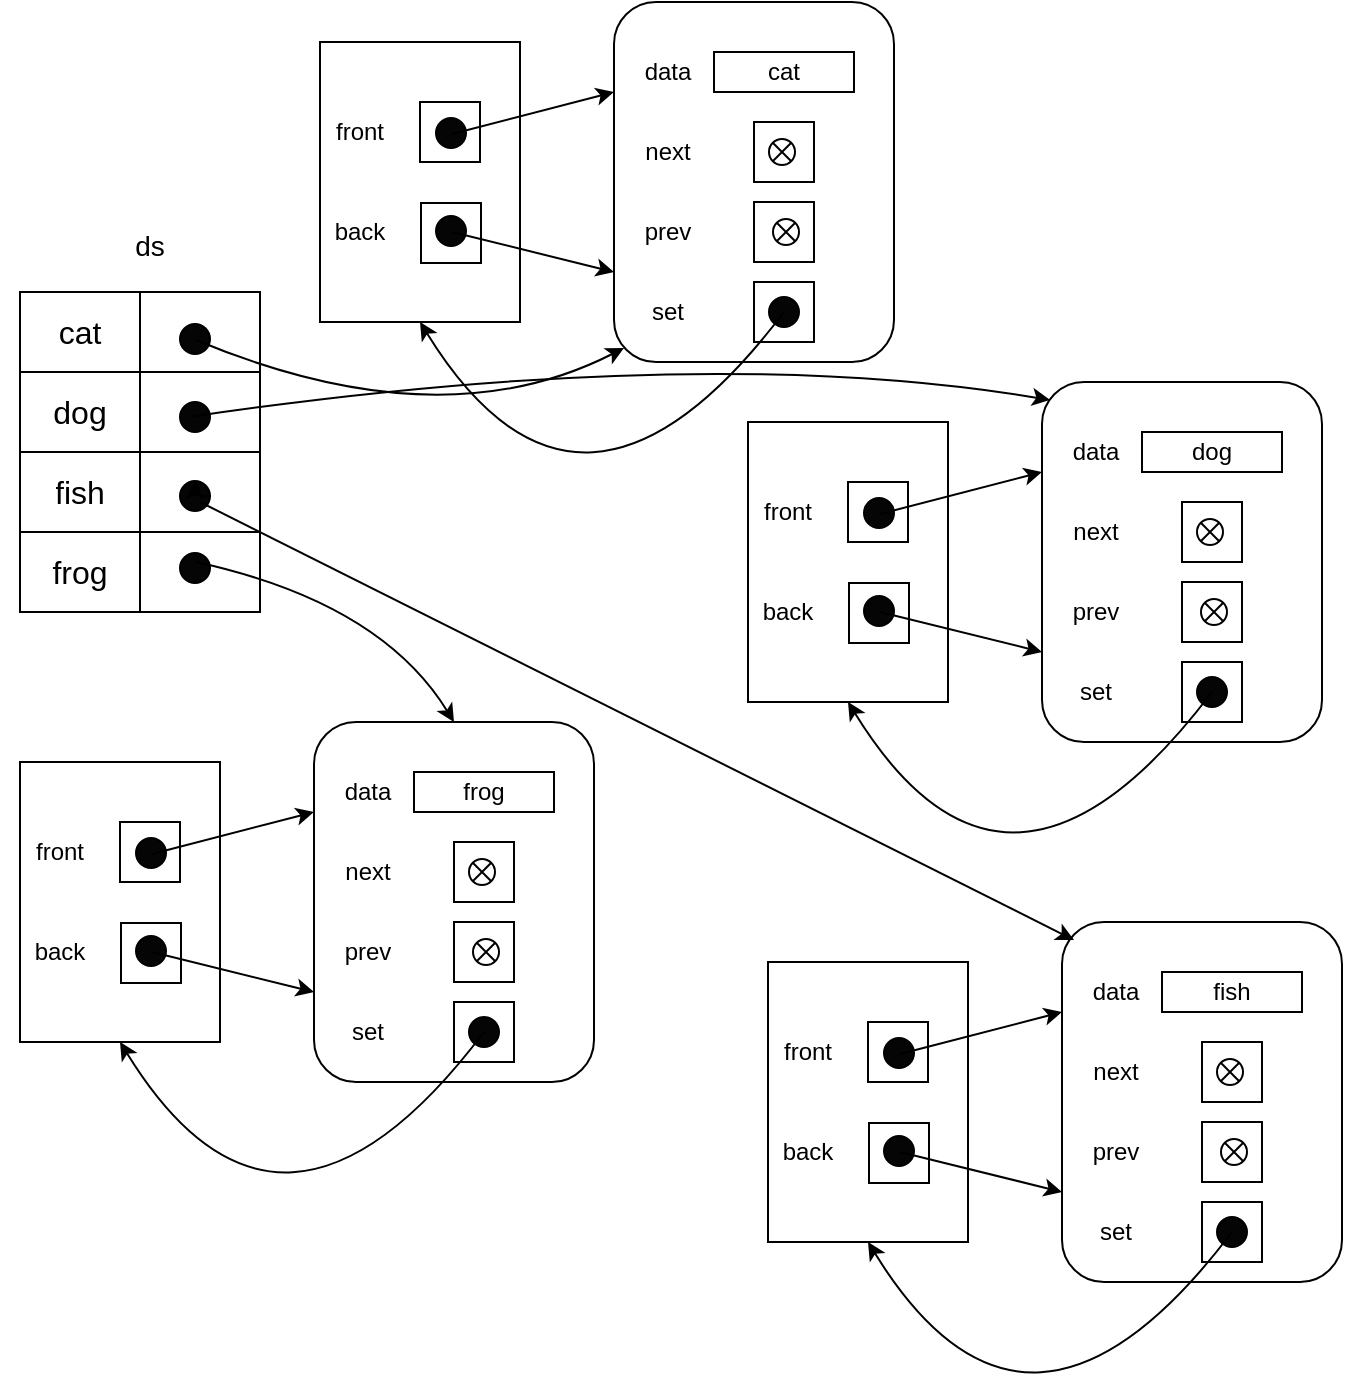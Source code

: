 <mxfile version="20.8.19" type="github">
  <diagram name="第 1 页" id="GiBOQHFT7XzUcaniyEGX">
    <mxGraphModel dx="1050" dy="566" grid="1" gridSize="10" guides="1" tooltips="1" connect="1" arrows="1" fold="1" page="1" pageScale="1" pageWidth="827" pageHeight="1169" math="0" shadow="0">
      <root>
        <mxCell id="0" />
        <mxCell id="1" parent="0" />
        <mxCell id="z5tMKnNC0yyqLdrw48rh-1" value="" style="shape=table;startSize=0;container=1;collapsible=0;childLayout=tableLayout;fontSize=16;" parent="1" vertex="1">
          <mxGeometry x="120" y="165" width="120" height="160" as="geometry" />
        </mxCell>
        <mxCell id="z5tMKnNC0yyqLdrw48rh-2" value="" style="shape=tableRow;horizontal=0;startSize=0;swimlaneHead=0;swimlaneBody=0;strokeColor=inherit;top=0;left=0;bottom=0;right=0;collapsible=0;dropTarget=0;fillColor=none;points=[[0,0.5],[1,0.5]];portConstraint=eastwest;fontSize=16;" parent="z5tMKnNC0yyqLdrw48rh-1" vertex="1">
          <mxGeometry width="120" height="40" as="geometry" />
        </mxCell>
        <mxCell id="z5tMKnNC0yyqLdrw48rh-3" value="cat" style="shape=partialRectangle;html=1;whiteSpace=wrap;connectable=0;strokeColor=inherit;overflow=hidden;fillColor=none;top=0;left=0;bottom=0;right=0;pointerEvents=1;fontSize=16;" parent="z5tMKnNC0yyqLdrw48rh-2" vertex="1">
          <mxGeometry width="60" height="40" as="geometry">
            <mxRectangle width="60" height="40" as="alternateBounds" />
          </mxGeometry>
        </mxCell>
        <mxCell id="z5tMKnNC0yyqLdrw48rh-4" value="" style="shape=partialRectangle;html=1;whiteSpace=wrap;connectable=0;strokeColor=inherit;overflow=hidden;fillColor=none;top=0;left=0;bottom=0;right=0;pointerEvents=1;fontSize=16;" parent="z5tMKnNC0yyqLdrw48rh-2" vertex="1">
          <mxGeometry x="60" width="60" height="40" as="geometry">
            <mxRectangle width="60" height="40" as="alternateBounds" />
          </mxGeometry>
        </mxCell>
        <mxCell id="z5tMKnNC0yyqLdrw48rh-6" value="" style="shape=tableRow;horizontal=0;startSize=0;swimlaneHead=0;swimlaneBody=0;strokeColor=inherit;top=0;left=0;bottom=0;right=0;collapsible=0;dropTarget=0;fillColor=none;points=[[0,0.5],[1,0.5]];portConstraint=eastwest;fontSize=16;" parent="z5tMKnNC0yyqLdrw48rh-1" vertex="1">
          <mxGeometry y="40" width="120" height="40" as="geometry" />
        </mxCell>
        <mxCell id="z5tMKnNC0yyqLdrw48rh-7" value="dog" style="shape=partialRectangle;html=1;whiteSpace=wrap;connectable=0;strokeColor=inherit;overflow=hidden;fillColor=none;top=0;left=0;bottom=0;right=0;pointerEvents=1;fontSize=16;" parent="z5tMKnNC0yyqLdrw48rh-6" vertex="1">
          <mxGeometry width="60" height="40" as="geometry">
            <mxRectangle width="60" height="40" as="alternateBounds" />
          </mxGeometry>
        </mxCell>
        <mxCell id="z5tMKnNC0yyqLdrw48rh-8" value="" style="shape=partialRectangle;html=1;whiteSpace=wrap;connectable=0;strokeColor=inherit;overflow=hidden;fillColor=none;top=0;left=0;bottom=0;right=0;pointerEvents=1;fontSize=16;" parent="z5tMKnNC0yyqLdrw48rh-6" vertex="1">
          <mxGeometry x="60" width="60" height="40" as="geometry">
            <mxRectangle width="60" height="40" as="alternateBounds" />
          </mxGeometry>
        </mxCell>
        <mxCell id="z5tMKnNC0yyqLdrw48rh-10" value="" style="shape=tableRow;horizontal=0;startSize=0;swimlaneHead=0;swimlaneBody=0;strokeColor=inherit;top=0;left=0;bottom=0;right=0;collapsible=0;dropTarget=0;fillColor=none;points=[[0,0.5],[1,0.5]];portConstraint=eastwest;fontSize=16;" parent="z5tMKnNC0yyqLdrw48rh-1" vertex="1">
          <mxGeometry y="80" width="120" height="40" as="geometry" />
        </mxCell>
        <mxCell id="z5tMKnNC0yyqLdrw48rh-11" value="fish" style="shape=partialRectangle;html=1;whiteSpace=wrap;connectable=0;strokeColor=inherit;overflow=hidden;fillColor=none;top=0;left=0;bottom=0;right=0;pointerEvents=1;fontSize=16;" parent="z5tMKnNC0yyqLdrw48rh-10" vertex="1">
          <mxGeometry width="60" height="40" as="geometry">
            <mxRectangle width="60" height="40" as="alternateBounds" />
          </mxGeometry>
        </mxCell>
        <mxCell id="z5tMKnNC0yyqLdrw48rh-12" value="" style="shape=partialRectangle;html=1;whiteSpace=wrap;connectable=0;strokeColor=inherit;overflow=hidden;fillColor=none;top=0;left=0;bottom=0;right=0;pointerEvents=1;fontSize=16;" parent="z5tMKnNC0yyqLdrw48rh-10" vertex="1">
          <mxGeometry x="60" width="60" height="40" as="geometry">
            <mxRectangle width="60" height="40" as="alternateBounds" />
          </mxGeometry>
        </mxCell>
        <mxCell id="z5tMKnNC0yyqLdrw48rh-14" style="shape=tableRow;horizontal=0;startSize=0;swimlaneHead=0;swimlaneBody=0;strokeColor=inherit;top=0;left=0;bottom=0;right=0;collapsible=0;dropTarget=0;fillColor=none;points=[[0,0.5],[1,0.5]];portConstraint=eastwest;fontSize=16;" parent="z5tMKnNC0yyqLdrw48rh-1" vertex="1">
          <mxGeometry y="120" width="120" height="40" as="geometry" />
        </mxCell>
        <mxCell id="z5tMKnNC0yyqLdrw48rh-15" value="frog" style="shape=partialRectangle;html=1;whiteSpace=wrap;connectable=0;strokeColor=inherit;overflow=hidden;fillColor=none;top=0;left=0;bottom=0;right=0;pointerEvents=1;fontSize=16;" parent="z5tMKnNC0yyqLdrw48rh-14" vertex="1">
          <mxGeometry width="60" height="40" as="geometry">
            <mxRectangle width="60" height="40" as="alternateBounds" />
          </mxGeometry>
        </mxCell>
        <mxCell id="z5tMKnNC0yyqLdrw48rh-16" style="shape=partialRectangle;html=1;whiteSpace=wrap;connectable=0;strokeColor=inherit;overflow=hidden;fillColor=none;top=0;left=0;bottom=0;right=0;pointerEvents=1;fontSize=16;" parent="z5tMKnNC0yyqLdrw48rh-14" vertex="1">
          <mxGeometry x="60" width="60" height="40" as="geometry">
            <mxRectangle width="60" height="40" as="alternateBounds" />
          </mxGeometry>
        </mxCell>
        <mxCell id="z5tMKnNC0yyqLdrw48rh-20" value="" style="ellipse;whiteSpace=wrap;html=1;aspect=fixed;fillColor=#050505;container=0;" parent="1" vertex="1">
          <mxGeometry x="327" y="128" width="15" height="15" as="geometry" />
        </mxCell>
        <mxCell id="z5tMKnNC0yyqLdrw48rh-21" value="" style="ellipse;whiteSpace=wrap;html=1;aspect=fixed;fillColor=#050505;container=0;" parent="1" vertex="1">
          <mxGeometry x="328" y="127" width="15" height="15" as="geometry" />
        </mxCell>
        <mxCell id="z5tMKnNC0yyqLdrw48rh-23" value="" style="rounded=0;whiteSpace=wrap;html=1;movable=1;resizable=1;rotatable=1;deletable=1;editable=1;locked=0;connectable=1;" parent="1" vertex="1">
          <mxGeometry x="270" y="40" width="100" height="140" as="geometry" />
        </mxCell>
        <mxCell id="z5tMKnNC0yyqLdrw48rh-24" value="front" style="text;html=1;strokeColor=none;fillColor=none;align=center;verticalAlign=middle;whiteSpace=wrap;rounded=0;container=0;" parent="1" vertex="1">
          <mxGeometry x="260" y="70" width="60" height="30" as="geometry" />
        </mxCell>
        <mxCell id="z5tMKnNC0yyqLdrw48rh-25" value="back" style="text;html=1;strokeColor=none;fillColor=none;align=center;verticalAlign=middle;whiteSpace=wrap;rounded=0;container=0;" parent="1" vertex="1">
          <mxGeometry x="260" y="120" width="60" height="30" as="geometry" />
        </mxCell>
        <mxCell id="z5tMKnNC0yyqLdrw48rh-26" value="" style="rounded=0;whiteSpace=wrap;html=1;container=0;" parent="1" vertex="1">
          <mxGeometry x="320" y="70" width="30" height="30" as="geometry" />
        </mxCell>
        <mxCell id="z5tMKnNC0yyqLdrw48rh-27" value="" style="rounded=0;whiteSpace=wrap;html=1;container=0;" parent="1" vertex="1">
          <mxGeometry x="320.5" y="120.5" width="30" height="30" as="geometry" />
        </mxCell>
        <mxCell id="z5tMKnNC0yyqLdrw48rh-28" value="" style="ellipse;whiteSpace=wrap;html=1;aspect=fixed;fillColor=#050505;container=0;" parent="1" vertex="1">
          <mxGeometry x="328" y="78" width="15" height="15" as="geometry" />
        </mxCell>
        <mxCell id="z5tMKnNC0yyqLdrw48rh-29" value="" style="ellipse;whiteSpace=wrap;html=1;aspect=fixed;fillColor=#050505;container=0;" parent="1" vertex="1">
          <mxGeometry x="328" y="127" width="15" height="15" as="geometry" />
        </mxCell>
        <mxCell id="q4AhrPq9-A3EefYoWeDi-9" value="" style="endArrow=classic;html=1;curved=1;entryX=0;entryY=0.25;entryDx=0;entryDy=0;" edge="1" parent="1" target="z5tMKnNC0yyqLdrw48rh-31">
          <mxGeometry width="50" height="50" relative="1" as="geometry">
            <mxPoint x="336" y="86" as="sourcePoint" />
            <mxPoint x="580" y="150" as="targetPoint" />
          </mxGeometry>
        </mxCell>
        <mxCell id="z5tMKnNC0yyqLdrw48rh-31" value="" style="rounded=1;whiteSpace=wrap;html=1;movable=1;resizable=1;rotatable=1;deletable=1;editable=1;locked=0;connectable=1;" parent="1" vertex="1">
          <mxGeometry x="417" y="20" width="140" height="180" as="geometry" />
        </mxCell>
        <mxCell id="z5tMKnNC0yyqLdrw48rh-32" value="data" style="text;html=1;strokeColor=none;fillColor=none;align=center;verticalAlign=middle;whiteSpace=wrap;rounded=0;" parent="1" vertex="1">
          <mxGeometry x="414" y="40" width="60" height="30" as="geometry" />
        </mxCell>
        <mxCell id="z5tMKnNC0yyqLdrw48rh-33" value="next" style="text;html=1;strokeColor=none;fillColor=none;align=center;verticalAlign=middle;whiteSpace=wrap;rounded=0;" parent="1" vertex="1">
          <mxGeometry x="414" y="80" width="60" height="30" as="geometry" />
        </mxCell>
        <mxCell id="z5tMKnNC0yyqLdrw48rh-34" value="prev" style="text;html=1;strokeColor=none;fillColor=none;align=center;verticalAlign=middle;whiteSpace=wrap;rounded=0;" parent="1" vertex="1">
          <mxGeometry x="414" y="120" width="60" height="30" as="geometry" />
        </mxCell>
        <mxCell id="z5tMKnNC0yyqLdrw48rh-35" value="set" style="text;html=1;strokeColor=none;fillColor=none;align=center;verticalAlign=middle;whiteSpace=wrap;rounded=0;" parent="1" vertex="1">
          <mxGeometry x="414" y="160" width="60" height="30" as="geometry" />
        </mxCell>
        <mxCell id="z5tMKnNC0yyqLdrw48rh-36" value="cat" style="rounded=0;whiteSpace=wrap;html=1;" parent="1" vertex="1">
          <mxGeometry x="467" y="45" width="70" height="20" as="geometry" />
        </mxCell>
        <mxCell id="z5tMKnNC0yyqLdrw48rh-37" value="" style="rounded=0;whiteSpace=wrap;html=1;" parent="1" vertex="1">
          <mxGeometry x="487" y="80" width="30" height="30" as="geometry" />
        </mxCell>
        <mxCell id="z5tMKnNC0yyqLdrw48rh-38" value="" style="rounded=0;whiteSpace=wrap;html=1;" parent="1" vertex="1">
          <mxGeometry x="487" y="120" width="30" height="30" as="geometry" />
        </mxCell>
        <mxCell id="z5tMKnNC0yyqLdrw48rh-39" value="" style="rounded=0;whiteSpace=wrap;html=1;" parent="1" vertex="1">
          <mxGeometry x="487" y="160" width="30" height="30" as="geometry" />
        </mxCell>
        <mxCell id="z5tMKnNC0yyqLdrw48rh-42" value="" style="ellipse;whiteSpace=wrap;html=1;aspect=fixed;fillColor=#050505;container=0;" parent="1" vertex="1">
          <mxGeometry x="494.5" y="167.5" width="15" height="15" as="geometry" />
        </mxCell>
        <mxCell id="q4AhrPq9-A3EefYoWeDi-1" value="" style="shape=sumEllipse;perimeter=ellipsePerimeter;whiteSpace=wrap;html=1;backgroundOutline=1;" vertex="1" parent="1">
          <mxGeometry x="494.5" y="88.5" width="13" height="13" as="geometry" />
        </mxCell>
        <mxCell id="q4AhrPq9-A3EefYoWeDi-2" value="" style="shape=sumEllipse;perimeter=ellipsePerimeter;whiteSpace=wrap;html=1;backgroundOutline=1;" vertex="1" parent="1">
          <mxGeometry x="496.5" y="128.5" width="13" height="13" as="geometry" />
        </mxCell>
        <mxCell id="q4AhrPq9-A3EefYoWeDi-10" value="" style="endArrow=classic;html=1;curved=1;entryX=0;entryY=0.75;entryDx=0;entryDy=0;" edge="1" parent="1" target="z5tMKnNC0yyqLdrw48rh-31">
          <mxGeometry width="50" height="50" relative="1" as="geometry">
            <mxPoint x="336" y="135" as="sourcePoint" />
            <mxPoint x="580" y="150" as="targetPoint" />
          </mxGeometry>
        </mxCell>
        <mxCell id="q4AhrPq9-A3EefYoWeDi-3" value="" style="endArrow=classic;html=1;entryX=0.5;entryY=1;entryDx=0;entryDy=0;curved=1;" edge="1" parent="1" target="z5tMKnNC0yyqLdrw48rh-23">
          <mxGeometry width="50" height="50" relative="1" as="geometry">
            <mxPoint x="502" y="175" as="sourcePoint" />
            <mxPoint x="400" y="150" as="targetPoint" />
            <Array as="points">
              <mxPoint x="400" y="310" />
            </Array>
          </mxGeometry>
        </mxCell>
        <mxCell id="q4AhrPq9-A3EefYoWeDi-57" value="" style="ellipse;whiteSpace=wrap;html=1;aspect=fixed;fillColor=#050505;container=0;" vertex="1" parent="1">
          <mxGeometry x="541" y="318" width="15" height="15" as="geometry" />
        </mxCell>
        <mxCell id="q4AhrPq9-A3EefYoWeDi-58" value="" style="ellipse;whiteSpace=wrap;html=1;aspect=fixed;fillColor=#050505;container=0;" vertex="1" parent="1">
          <mxGeometry x="542" y="317" width="15" height="15" as="geometry" />
        </mxCell>
        <mxCell id="q4AhrPq9-A3EefYoWeDi-59" value="" style="rounded=0;whiteSpace=wrap;html=1;movable=1;resizable=1;rotatable=1;deletable=1;editable=1;locked=0;connectable=1;" vertex="1" parent="1">
          <mxGeometry x="484" y="230" width="100" height="140" as="geometry" />
        </mxCell>
        <mxCell id="q4AhrPq9-A3EefYoWeDi-60" value="front" style="text;html=1;strokeColor=none;fillColor=none;align=center;verticalAlign=middle;whiteSpace=wrap;rounded=0;container=0;" vertex="1" parent="1">
          <mxGeometry x="474" y="260" width="60" height="30" as="geometry" />
        </mxCell>
        <mxCell id="q4AhrPq9-A3EefYoWeDi-61" value="back" style="text;html=1;strokeColor=none;fillColor=none;align=center;verticalAlign=middle;whiteSpace=wrap;rounded=0;container=0;" vertex="1" parent="1">
          <mxGeometry x="474" y="310" width="60" height="30" as="geometry" />
        </mxCell>
        <mxCell id="q4AhrPq9-A3EefYoWeDi-62" value="" style="rounded=0;whiteSpace=wrap;html=1;container=0;" vertex="1" parent="1">
          <mxGeometry x="534" y="260" width="30" height="30" as="geometry" />
        </mxCell>
        <mxCell id="q4AhrPq9-A3EefYoWeDi-63" value="" style="rounded=0;whiteSpace=wrap;html=1;container=0;" vertex="1" parent="1">
          <mxGeometry x="534.5" y="310.5" width="30" height="30" as="geometry" />
        </mxCell>
        <mxCell id="q4AhrPq9-A3EefYoWeDi-64" value="" style="ellipse;whiteSpace=wrap;html=1;aspect=fixed;fillColor=#050505;container=0;" vertex="1" parent="1">
          <mxGeometry x="542" y="268" width="15" height="15" as="geometry" />
        </mxCell>
        <mxCell id="q4AhrPq9-A3EefYoWeDi-65" value="" style="ellipse;whiteSpace=wrap;html=1;aspect=fixed;fillColor=#050505;container=0;" vertex="1" parent="1">
          <mxGeometry x="542" y="317" width="15" height="15" as="geometry" />
        </mxCell>
        <mxCell id="q4AhrPq9-A3EefYoWeDi-66" value="" style="endArrow=classic;html=1;curved=1;entryX=0;entryY=0.25;entryDx=0;entryDy=0;rounded=0;" edge="1" target="q4AhrPq9-A3EefYoWeDi-67" parent="1">
          <mxGeometry width="50" height="50" relative="1" as="geometry">
            <mxPoint x="550" y="276" as="sourcePoint" />
            <mxPoint x="794" y="340" as="targetPoint" />
          </mxGeometry>
        </mxCell>
        <mxCell id="q4AhrPq9-A3EefYoWeDi-67" value="" style="rounded=1;whiteSpace=wrap;html=1;movable=1;resizable=1;rotatable=1;deletable=1;editable=1;locked=0;connectable=1;" vertex="1" parent="1">
          <mxGeometry x="631" y="210" width="140" height="180" as="geometry" />
        </mxCell>
        <mxCell id="q4AhrPq9-A3EefYoWeDi-68" value="data" style="text;html=1;strokeColor=none;fillColor=none;align=center;verticalAlign=middle;whiteSpace=wrap;rounded=0;" vertex="1" parent="1">
          <mxGeometry x="628" y="230" width="60" height="30" as="geometry" />
        </mxCell>
        <mxCell id="q4AhrPq9-A3EefYoWeDi-69" value="next" style="text;html=1;strokeColor=none;fillColor=none;align=center;verticalAlign=middle;whiteSpace=wrap;rounded=0;" vertex="1" parent="1">
          <mxGeometry x="628" y="270" width="60" height="30" as="geometry" />
        </mxCell>
        <mxCell id="q4AhrPq9-A3EefYoWeDi-70" value="prev" style="text;html=1;strokeColor=none;fillColor=none;align=center;verticalAlign=middle;whiteSpace=wrap;rounded=0;" vertex="1" parent="1">
          <mxGeometry x="628" y="310" width="60" height="30" as="geometry" />
        </mxCell>
        <mxCell id="q4AhrPq9-A3EefYoWeDi-71" value="set" style="text;html=1;strokeColor=none;fillColor=none;align=center;verticalAlign=middle;whiteSpace=wrap;rounded=0;" vertex="1" parent="1">
          <mxGeometry x="628" y="350" width="60" height="30" as="geometry" />
        </mxCell>
        <mxCell id="q4AhrPq9-A3EefYoWeDi-72" value="dog" style="rounded=0;whiteSpace=wrap;html=1;" vertex="1" parent="1">
          <mxGeometry x="681" y="235" width="70" height="20" as="geometry" />
        </mxCell>
        <mxCell id="q4AhrPq9-A3EefYoWeDi-73" value="" style="rounded=0;whiteSpace=wrap;html=1;" vertex="1" parent="1">
          <mxGeometry x="701" y="270" width="30" height="30" as="geometry" />
        </mxCell>
        <mxCell id="q4AhrPq9-A3EefYoWeDi-74" value="" style="rounded=0;whiteSpace=wrap;html=1;" vertex="1" parent="1">
          <mxGeometry x="701" y="310" width="30" height="30" as="geometry" />
        </mxCell>
        <mxCell id="q4AhrPq9-A3EefYoWeDi-75" value="" style="rounded=0;whiteSpace=wrap;html=1;" vertex="1" parent="1">
          <mxGeometry x="701" y="350" width="30" height="30" as="geometry" />
        </mxCell>
        <mxCell id="q4AhrPq9-A3EefYoWeDi-76" value="" style="ellipse;whiteSpace=wrap;html=1;aspect=fixed;fillColor=#050505;container=0;" vertex="1" parent="1">
          <mxGeometry x="708.5" y="357.5" width="15" height="15" as="geometry" />
        </mxCell>
        <mxCell id="q4AhrPq9-A3EefYoWeDi-77" value="" style="shape=sumEllipse;perimeter=ellipsePerimeter;whiteSpace=wrap;html=1;backgroundOutline=1;" vertex="1" parent="1">
          <mxGeometry x="708.5" y="278.5" width="13" height="13" as="geometry" />
        </mxCell>
        <mxCell id="q4AhrPq9-A3EefYoWeDi-78" value="" style="shape=sumEllipse;perimeter=ellipsePerimeter;whiteSpace=wrap;html=1;backgroundOutline=1;" vertex="1" parent="1">
          <mxGeometry x="710.5" y="318.5" width="13" height="13" as="geometry" />
        </mxCell>
        <mxCell id="q4AhrPq9-A3EefYoWeDi-79" value="" style="endArrow=classic;html=1;curved=1;entryX=0;entryY=0.75;entryDx=0;entryDy=0;rounded=0;" edge="1" target="q4AhrPq9-A3EefYoWeDi-67" parent="1">
          <mxGeometry width="50" height="50" relative="1" as="geometry">
            <mxPoint x="550" y="325" as="sourcePoint" />
            <mxPoint x="794" y="340" as="targetPoint" />
          </mxGeometry>
        </mxCell>
        <mxCell id="q4AhrPq9-A3EefYoWeDi-80" value="" style="endArrow=classic;html=1;entryX=0.5;entryY=1;entryDx=0;entryDy=0;curved=1;rounded=0;" edge="1" target="q4AhrPq9-A3EefYoWeDi-59" parent="1">
          <mxGeometry width="50" height="50" relative="1" as="geometry">
            <mxPoint x="716" y="365" as="sourcePoint" />
            <mxPoint x="614" y="340" as="targetPoint" />
            <Array as="points">
              <mxPoint x="614" y="500" />
            </Array>
          </mxGeometry>
        </mxCell>
        <mxCell id="q4AhrPq9-A3EefYoWeDi-81" value="" style="ellipse;whiteSpace=wrap;html=1;aspect=fixed;fillColor=#050505;container=0;" vertex="1" parent="1">
          <mxGeometry x="551" y="588" width="15" height="15" as="geometry" />
        </mxCell>
        <mxCell id="q4AhrPq9-A3EefYoWeDi-82" value="" style="ellipse;whiteSpace=wrap;html=1;aspect=fixed;fillColor=#050505;container=0;" vertex="1" parent="1">
          <mxGeometry x="552" y="587" width="15" height="15" as="geometry" />
        </mxCell>
        <mxCell id="q4AhrPq9-A3EefYoWeDi-83" value="" style="rounded=0;whiteSpace=wrap;html=1;movable=1;resizable=1;rotatable=1;deletable=1;editable=1;locked=0;connectable=1;" vertex="1" parent="1">
          <mxGeometry x="494" y="500" width="100" height="140" as="geometry" />
        </mxCell>
        <mxCell id="q4AhrPq9-A3EefYoWeDi-84" value="front" style="text;html=1;strokeColor=none;fillColor=none;align=center;verticalAlign=middle;whiteSpace=wrap;rounded=0;container=0;" vertex="1" parent="1">
          <mxGeometry x="484" y="530" width="60" height="30" as="geometry" />
        </mxCell>
        <mxCell id="q4AhrPq9-A3EefYoWeDi-85" value="back" style="text;html=1;strokeColor=none;fillColor=none;align=center;verticalAlign=middle;whiteSpace=wrap;rounded=0;container=0;" vertex="1" parent="1">
          <mxGeometry x="484" y="580" width="60" height="30" as="geometry" />
        </mxCell>
        <mxCell id="q4AhrPq9-A3EefYoWeDi-86" value="" style="rounded=0;whiteSpace=wrap;html=1;container=0;" vertex="1" parent="1">
          <mxGeometry x="544" y="530" width="30" height="30" as="geometry" />
        </mxCell>
        <mxCell id="q4AhrPq9-A3EefYoWeDi-87" value="" style="rounded=0;whiteSpace=wrap;html=1;container=0;" vertex="1" parent="1">
          <mxGeometry x="544.5" y="580.5" width="30" height="30" as="geometry" />
        </mxCell>
        <mxCell id="q4AhrPq9-A3EefYoWeDi-88" value="" style="ellipse;whiteSpace=wrap;html=1;aspect=fixed;fillColor=#050505;container=0;" vertex="1" parent="1">
          <mxGeometry x="552" y="538" width="15" height="15" as="geometry" />
        </mxCell>
        <mxCell id="q4AhrPq9-A3EefYoWeDi-89" value="" style="ellipse;whiteSpace=wrap;html=1;aspect=fixed;fillColor=#050505;container=0;" vertex="1" parent="1">
          <mxGeometry x="552" y="587" width="15" height="15" as="geometry" />
        </mxCell>
        <mxCell id="q4AhrPq9-A3EefYoWeDi-90" value="" style="endArrow=classic;html=1;curved=1;entryX=0;entryY=0.25;entryDx=0;entryDy=0;rounded=0;" edge="1" target="q4AhrPq9-A3EefYoWeDi-91" parent="1">
          <mxGeometry width="50" height="50" relative="1" as="geometry">
            <mxPoint x="560" y="546" as="sourcePoint" />
            <mxPoint x="804" y="610" as="targetPoint" />
          </mxGeometry>
        </mxCell>
        <mxCell id="q4AhrPq9-A3EefYoWeDi-91" value="" style="rounded=1;whiteSpace=wrap;html=1;movable=1;resizable=1;rotatable=1;deletable=1;editable=1;locked=0;connectable=1;" vertex="1" parent="1">
          <mxGeometry x="641" y="480" width="140" height="180" as="geometry" />
        </mxCell>
        <mxCell id="q4AhrPq9-A3EefYoWeDi-92" value="data" style="text;html=1;strokeColor=none;fillColor=none;align=center;verticalAlign=middle;whiteSpace=wrap;rounded=0;" vertex="1" parent="1">
          <mxGeometry x="638" y="500" width="60" height="30" as="geometry" />
        </mxCell>
        <mxCell id="q4AhrPq9-A3EefYoWeDi-93" value="next" style="text;html=1;strokeColor=none;fillColor=none;align=center;verticalAlign=middle;whiteSpace=wrap;rounded=0;" vertex="1" parent="1">
          <mxGeometry x="638" y="540" width="60" height="30" as="geometry" />
        </mxCell>
        <mxCell id="q4AhrPq9-A3EefYoWeDi-94" value="prev" style="text;html=1;strokeColor=none;fillColor=none;align=center;verticalAlign=middle;whiteSpace=wrap;rounded=0;" vertex="1" parent="1">
          <mxGeometry x="638" y="580" width="60" height="30" as="geometry" />
        </mxCell>
        <mxCell id="q4AhrPq9-A3EefYoWeDi-95" value="set" style="text;html=1;strokeColor=none;fillColor=none;align=center;verticalAlign=middle;whiteSpace=wrap;rounded=0;" vertex="1" parent="1">
          <mxGeometry x="638" y="620" width="60" height="30" as="geometry" />
        </mxCell>
        <mxCell id="q4AhrPq9-A3EefYoWeDi-96" value="fish" style="rounded=0;whiteSpace=wrap;html=1;" vertex="1" parent="1">
          <mxGeometry x="691" y="505" width="70" height="20" as="geometry" />
        </mxCell>
        <mxCell id="q4AhrPq9-A3EefYoWeDi-97" value="" style="rounded=0;whiteSpace=wrap;html=1;" vertex="1" parent="1">
          <mxGeometry x="711" y="540" width="30" height="30" as="geometry" />
        </mxCell>
        <mxCell id="q4AhrPq9-A3EefYoWeDi-98" value="" style="rounded=0;whiteSpace=wrap;html=1;" vertex="1" parent="1">
          <mxGeometry x="711" y="580" width="30" height="30" as="geometry" />
        </mxCell>
        <mxCell id="q4AhrPq9-A3EefYoWeDi-99" value="" style="rounded=0;whiteSpace=wrap;html=1;" vertex="1" parent="1">
          <mxGeometry x="711" y="620" width="30" height="30" as="geometry" />
        </mxCell>
        <mxCell id="q4AhrPq9-A3EefYoWeDi-100" value="" style="ellipse;whiteSpace=wrap;html=1;aspect=fixed;fillColor=#050505;container=0;" vertex="1" parent="1">
          <mxGeometry x="718.5" y="627.5" width="15" height="15" as="geometry" />
        </mxCell>
        <mxCell id="q4AhrPq9-A3EefYoWeDi-101" value="" style="shape=sumEllipse;perimeter=ellipsePerimeter;whiteSpace=wrap;html=1;backgroundOutline=1;" vertex="1" parent="1">
          <mxGeometry x="718.5" y="548.5" width="13" height="13" as="geometry" />
        </mxCell>
        <mxCell id="q4AhrPq9-A3EefYoWeDi-102" value="" style="shape=sumEllipse;perimeter=ellipsePerimeter;whiteSpace=wrap;html=1;backgroundOutline=1;" vertex="1" parent="1">
          <mxGeometry x="720.5" y="588.5" width="13" height="13" as="geometry" />
        </mxCell>
        <mxCell id="q4AhrPq9-A3EefYoWeDi-103" value="" style="endArrow=classic;html=1;curved=1;entryX=0;entryY=0.75;entryDx=0;entryDy=0;rounded=0;" edge="1" target="q4AhrPq9-A3EefYoWeDi-91" parent="1">
          <mxGeometry width="50" height="50" relative="1" as="geometry">
            <mxPoint x="560" y="595" as="sourcePoint" />
            <mxPoint x="804" y="610" as="targetPoint" />
          </mxGeometry>
        </mxCell>
        <mxCell id="q4AhrPq9-A3EefYoWeDi-104" value="" style="endArrow=classic;html=1;entryX=0.5;entryY=1;entryDx=0;entryDy=0;curved=1;rounded=0;" edge="1" target="q4AhrPq9-A3EefYoWeDi-83" parent="1">
          <mxGeometry width="50" height="50" relative="1" as="geometry">
            <mxPoint x="726" y="635" as="sourcePoint" />
            <mxPoint x="624" y="610" as="targetPoint" />
            <Array as="points">
              <mxPoint x="624" y="770" />
            </Array>
          </mxGeometry>
        </mxCell>
        <mxCell id="q4AhrPq9-A3EefYoWeDi-105" value="" style="ellipse;whiteSpace=wrap;html=1;aspect=fixed;fillColor=#050505;container=0;" vertex="1" parent="1">
          <mxGeometry x="177" y="488" width="15" height="15" as="geometry" />
        </mxCell>
        <mxCell id="q4AhrPq9-A3EefYoWeDi-106" value="" style="ellipse;whiteSpace=wrap;html=1;aspect=fixed;fillColor=#050505;container=0;" vertex="1" parent="1">
          <mxGeometry x="178" y="487" width="15" height="15" as="geometry" />
        </mxCell>
        <mxCell id="q4AhrPq9-A3EefYoWeDi-107" value="" style="rounded=0;whiteSpace=wrap;html=1;movable=1;resizable=1;rotatable=1;deletable=1;editable=1;locked=0;connectable=1;" vertex="1" parent="1">
          <mxGeometry x="120" y="400" width="100" height="140" as="geometry" />
        </mxCell>
        <mxCell id="q4AhrPq9-A3EefYoWeDi-108" value="front" style="text;html=1;strokeColor=none;fillColor=none;align=center;verticalAlign=middle;whiteSpace=wrap;rounded=0;container=0;" vertex="1" parent="1">
          <mxGeometry x="110" y="430" width="60" height="30" as="geometry" />
        </mxCell>
        <mxCell id="q4AhrPq9-A3EefYoWeDi-109" value="back" style="text;html=1;strokeColor=none;fillColor=none;align=center;verticalAlign=middle;whiteSpace=wrap;rounded=0;container=0;" vertex="1" parent="1">
          <mxGeometry x="110" y="480" width="60" height="30" as="geometry" />
        </mxCell>
        <mxCell id="q4AhrPq9-A3EefYoWeDi-110" value="" style="rounded=0;whiteSpace=wrap;html=1;container=0;" vertex="1" parent="1">
          <mxGeometry x="170" y="430" width="30" height="30" as="geometry" />
        </mxCell>
        <mxCell id="q4AhrPq9-A3EefYoWeDi-111" value="" style="rounded=0;whiteSpace=wrap;html=1;container=0;" vertex="1" parent="1">
          <mxGeometry x="170.5" y="480.5" width="30" height="30" as="geometry" />
        </mxCell>
        <mxCell id="q4AhrPq9-A3EefYoWeDi-112" value="" style="ellipse;whiteSpace=wrap;html=1;aspect=fixed;fillColor=#050505;container=0;" vertex="1" parent="1">
          <mxGeometry x="178" y="438" width="15" height="15" as="geometry" />
        </mxCell>
        <mxCell id="q4AhrPq9-A3EefYoWeDi-113" value="" style="ellipse;whiteSpace=wrap;html=1;aspect=fixed;fillColor=#050505;container=0;" vertex="1" parent="1">
          <mxGeometry x="178" y="487" width="15" height="15" as="geometry" />
        </mxCell>
        <mxCell id="q4AhrPq9-A3EefYoWeDi-114" value="" style="endArrow=classic;html=1;curved=1;entryX=0;entryY=0.25;entryDx=0;entryDy=0;rounded=0;" edge="1" target="q4AhrPq9-A3EefYoWeDi-115" parent="1">
          <mxGeometry width="50" height="50" relative="1" as="geometry">
            <mxPoint x="186" y="446" as="sourcePoint" />
            <mxPoint x="430" y="510" as="targetPoint" />
          </mxGeometry>
        </mxCell>
        <mxCell id="q4AhrPq9-A3EefYoWeDi-115" value="" style="rounded=1;whiteSpace=wrap;html=1;movable=1;resizable=1;rotatable=1;deletable=1;editable=1;locked=0;connectable=1;" vertex="1" parent="1">
          <mxGeometry x="267" y="380" width="140" height="180" as="geometry" />
        </mxCell>
        <mxCell id="q4AhrPq9-A3EefYoWeDi-116" value="data" style="text;html=1;strokeColor=none;fillColor=none;align=center;verticalAlign=middle;whiteSpace=wrap;rounded=0;" vertex="1" parent="1">
          <mxGeometry x="264" y="400" width="60" height="30" as="geometry" />
        </mxCell>
        <mxCell id="q4AhrPq9-A3EefYoWeDi-117" value="next" style="text;html=1;strokeColor=none;fillColor=none;align=center;verticalAlign=middle;whiteSpace=wrap;rounded=0;" vertex="1" parent="1">
          <mxGeometry x="264" y="440" width="60" height="30" as="geometry" />
        </mxCell>
        <mxCell id="q4AhrPq9-A3EefYoWeDi-118" value="prev" style="text;html=1;strokeColor=none;fillColor=none;align=center;verticalAlign=middle;whiteSpace=wrap;rounded=0;" vertex="1" parent="1">
          <mxGeometry x="264" y="480" width="60" height="30" as="geometry" />
        </mxCell>
        <mxCell id="q4AhrPq9-A3EefYoWeDi-119" value="set" style="text;html=1;strokeColor=none;fillColor=none;align=center;verticalAlign=middle;whiteSpace=wrap;rounded=0;" vertex="1" parent="1">
          <mxGeometry x="264" y="520" width="60" height="30" as="geometry" />
        </mxCell>
        <mxCell id="q4AhrPq9-A3EefYoWeDi-120" value="frog" style="rounded=0;whiteSpace=wrap;html=1;" vertex="1" parent="1">
          <mxGeometry x="317" y="405" width="70" height="20" as="geometry" />
        </mxCell>
        <mxCell id="q4AhrPq9-A3EefYoWeDi-121" value="" style="rounded=0;whiteSpace=wrap;html=1;" vertex="1" parent="1">
          <mxGeometry x="337" y="440" width="30" height="30" as="geometry" />
        </mxCell>
        <mxCell id="q4AhrPq9-A3EefYoWeDi-122" value="" style="rounded=0;whiteSpace=wrap;html=1;" vertex="1" parent="1">
          <mxGeometry x="337" y="480" width="30" height="30" as="geometry" />
        </mxCell>
        <mxCell id="q4AhrPq9-A3EefYoWeDi-123" value="" style="rounded=0;whiteSpace=wrap;html=1;" vertex="1" parent="1">
          <mxGeometry x="337" y="520" width="30" height="30" as="geometry" />
        </mxCell>
        <mxCell id="q4AhrPq9-A3EefYoWeDi-124" value="" style="ellipse;whiteSpace=wrap;html=1;aspect=fixed;fillColor=#050505;container=0;" vertex="1" parent="1">
          <mxGeometry x="344.5" y="527.5" width="15" height="15" as="geometry" />
        </mxCell>
        <mxCell id="q4AhrPq9-A3EefYoWeDi-125" value="" style="shape=sumEllipse;perimeter=ellipsePerimeter;whiteSpace=wrap;html=1;backgroundOutline=1;" vertex="1" parent="1">
          <mxGeometry x="344.5" y="448.5" width="13" height="13" as="geometry" />
        </mxCell>
        <mxCell id="q4AhrPq9-A3EefYoWeDi-126" value="" style="shape=sumEllipse;perimeter=ellipsePerimeter;whiteSpace=wrap;html=1;backgroundOutline=1;" vertex="1" parent="1">
          <mxGeometry x="346.5" y="488.5" width="13" height="13" as="geometry" />
        </mxCell>
        <mxCell id="q4AhrPq9-A3EefYoWeDi-127" value="" style="endArrow=classic;html=1;curved=1;entryX=0;entryY=0.75;entryDx=0;entryDy=0;rounded=0;" edge="1" target="q4AhrPq9-A3EefYoWeDi-115" parent="1">
          <mxGeometry width="50" height="50" relative="1" as="geometry">
            <mxPoint x="186" y="495" as="sourcePoint" />
            <mxPoint x="430" y="510" as="targetPoint" />
          </mxGeometry>
        </mxCell>
        <mxCell id="q4AhrPq9-A3EefYoWeDi-128" value="" style="endArrow=classic;html=1;entryX=0.5;entryY=1;entryDx=0;entryDy=0;curved=1;rounded=0;" edge="1" target="q4AhrPq9-A3EefYoWeDi-107" parent="1">
          <mxGeometry width="50" height="50" relative="1" as="geometry">
            <mxPoint x="352" y="535" as="sourcePoint" />
            <mxPoint x="250" y="510" as="targetPoint" />
            <Array as="points">
              <mxPoint x="250" y="670" />
            </Array>
          </mxGeometry>
        </mxCell>
        <mxCell id="q4AhrPq9-A3EefYoWeDi-129" value="" style="ellipse;whiteSpace=wrap;html=1;aspect=fixed;fillColor=#050505;container=0;" vertex="1" parent="1">
          <mxGeometry x="200" y="181" width="15" height="15" as="geometry" />
        </mxCell>
        <mxCell id="q4AhrPq9-A3EefYoWeDi-130" value="" style="ellipse;whiteSpace=wrap;html=1;aspect=fixed;fillColor=#050505;container=0;" vertex="1" parent="1">
          <mxGeometry x="200" y="220" width="15" height="15" as="geometry" />
        </mxCell>
        <mxCell id="q4AhrPq9-A3EefYoWeDi-131" value="" style="ellipse;whiteSpace=wrap;html=1;aspect=fixed;fillColor=#050505;container=0;" vertex="1" parent="1">
          <mxGeometry x="200" y="259.5" width="15" height="15" as="geometry" />
        </mxCell>
        <mxCell id="q4AhrPq9-A3EefYoWeDi-132" value="" style="ellipse;whiteSpace=wrap;html=1;aspect=fixed;fillColor=#050505;container=0;" vertex="1" parent="1">
          <mxGeometry x="200" y="295.5" width="15" height="15" as="geometry" />
        </mxCell>
        <mxCell id="q4AhrPq9-A3EefYoWeDi-133" style="edgeStyle=orthogonalEdgeStyle;curved=1;orthogonalLoop=1;jettySize=auto;html=1;exitX=1;exitY=0.5;exitDx=0;exitDy=0;entryX=0.5;entryY=0;entryDx=0;entryDy=0;" edge="1" parent="1" source="q4AhrPq9-A3EefYoWeDi-131" target="q4AhrPq9-A3EefYoWeDi-131">
          <mxGeometry relative="1" as="geometry" />
        </mxCell>
        <mxCell id="q4AhrPq9-A3EefYoWeDi-134" value="&lt;font style=&quot;font-size: 14px;&quot;&gt;ds&lt;/font&gt;" style="text;html=1;strokeColor=none;fillColor=none;align=center;verticalAlign=middle;whiteSpace=wrap;rounded=0;" vertex="1" parent="1">
          <mxGeometry x="155" y="127" width="60" height="30" as="geometry" />
        </mxCell>
        <mxCell id="q4AhrPq9-A3EefYoWeDi-135" value="" style="endArrow=classic;html=1;curved=1;entryX=0.036;entryY=0.961;entryDx=0;entryDy=0;entryPerimeter=0;" edge="1" parent="1" target="z5tMKnNC0yyqLdrw48rh-31">
          <mxGeometry width="50" height="50" relative="1" as="geometry">
            <mxPoint x="208" y="189" as="sourcePoint" />
            <mxPoint x="580" y="250" as="targetPoint" />
            <Array as="points">
              <mxPoint x="330" y="240" />
            </Array>
          </mxGeometry>
        </mxCell>
        <mxCell id="q4AhrPq9-A3EefYoWeDi-136" value="" style="endArrow=classic;html=1;fontSize=14;curved=1;exitX=0;exitY=0;exitDx=0;exitDy=0;entryX=0.029;entryY=0.05;entryDx=0;entryDy=0;entryPerimeter=0;" edge="1" parent="1" target="q4AhrPq9-A3EefYoWeDi-67">
          <mxGeometry width="50" height="50" relative="1" as="geometry">
            <mxPoint x="206.197" y="227.197" as="sourcePoint" />
            <mxPoint x="584" y="255" as="targetPoint" />
            <Array as="points">
              <mxPoint x="460" y="190" />
            </Array>
          </mxGeometry>
        </mxCell>
        <mxCell id="q4AhrPq9-A3EefYoWeDi-137" value="" style="endArrow=classic;html=1;fontSize=14;curved=1;entryX=0.043;entryY=0.05;entryDx=0;entryDy=0;entryPerimeter=0;" edge="1" parent="1" target="q4AhrPq9-A3EefYoWeDi-91">
          <mxGeometry width="50" height="50" relative="1" as="geometry">
            <mxPoint x="210" y="270" as="sourcePoint" />
            <mxPoint x="580" y="300" as="targetPoint" />
          </mxGeometry>
        </mxCell>
        <mxCell id="q4AhrPq9-A3EefYoWeDi-138" value="" style="endArrow=classic;html=1;fontSize=14;curved=1;entryX=0.5;entryY=0;entryDx=0;entryDy=0;" edge="1" parent="1" target="q4AhrPq9-A3EefYoWeDi-115">
          <mxGeometry width="50" height="50" relative="1" as="geometry">
            <mxPoint x="208" y="300" as="sourcePoint" />
            <mxPoint x="580" y="300" as="targetPoint" />
            <Array as="points">
              <mxPoint x="300" y="320" />
            </Array>
          </mxGeometry>
        </mxCell>
      </root>
    </mxGraphModel>
  </diagram>
</mxfile>
